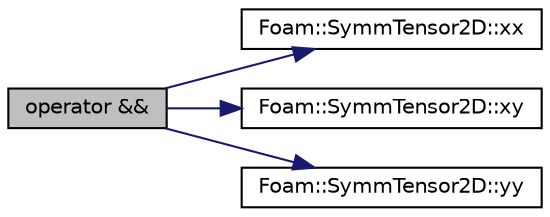 digraph "operator &amp;&amp;"
{
  bgcolor="transparent";
  edge [fontname="Helvetica",fontsize="10",labelfontname="Helvetica",labelfontsize="10"];
  node [fontname="Helvetica",fontsize="10",shape=record];
  rankdir="LR";
  Node141005 [label="operator &&",height=0.2,width=0.4,color="black", fillcolor="grey75", style="filled", fontcolor="black"];
  Node141005 -> Node141006 [color="midnightblue",fontsize="10",style="solid",fontname="Helvetica"];
  Node141006 [label="Foam::SymmTensor2D::xx",height=0.2,width=0.4,color="black",URL="$a29621.html#a1b97c7c1ed81b4fb23da8dcb71a8cd2a"];
  Node141005 -> Node141007 [color="midnightblue",fontsize="10",style="solid",fontname="Helvetica"];
  Node141007 [label="Foam::SymmTensor2D::xy",height=0.2,width=0.4,color="black",URL="$a29621.html#aab470ae2a5eeac8c33a7b6abac6b39b3"];
  Node141005 -> Node141008 [color="midnightblue",fontsize="10",style="solid",fontname="Helvetica"];
  Node141008 [label="Foam::SymmTensor2D::yy",height=0.2,width=0.4,color="black",URL="$a29621.html#aba9d77023a5662b9c2d3639d5de555a0"];
}
